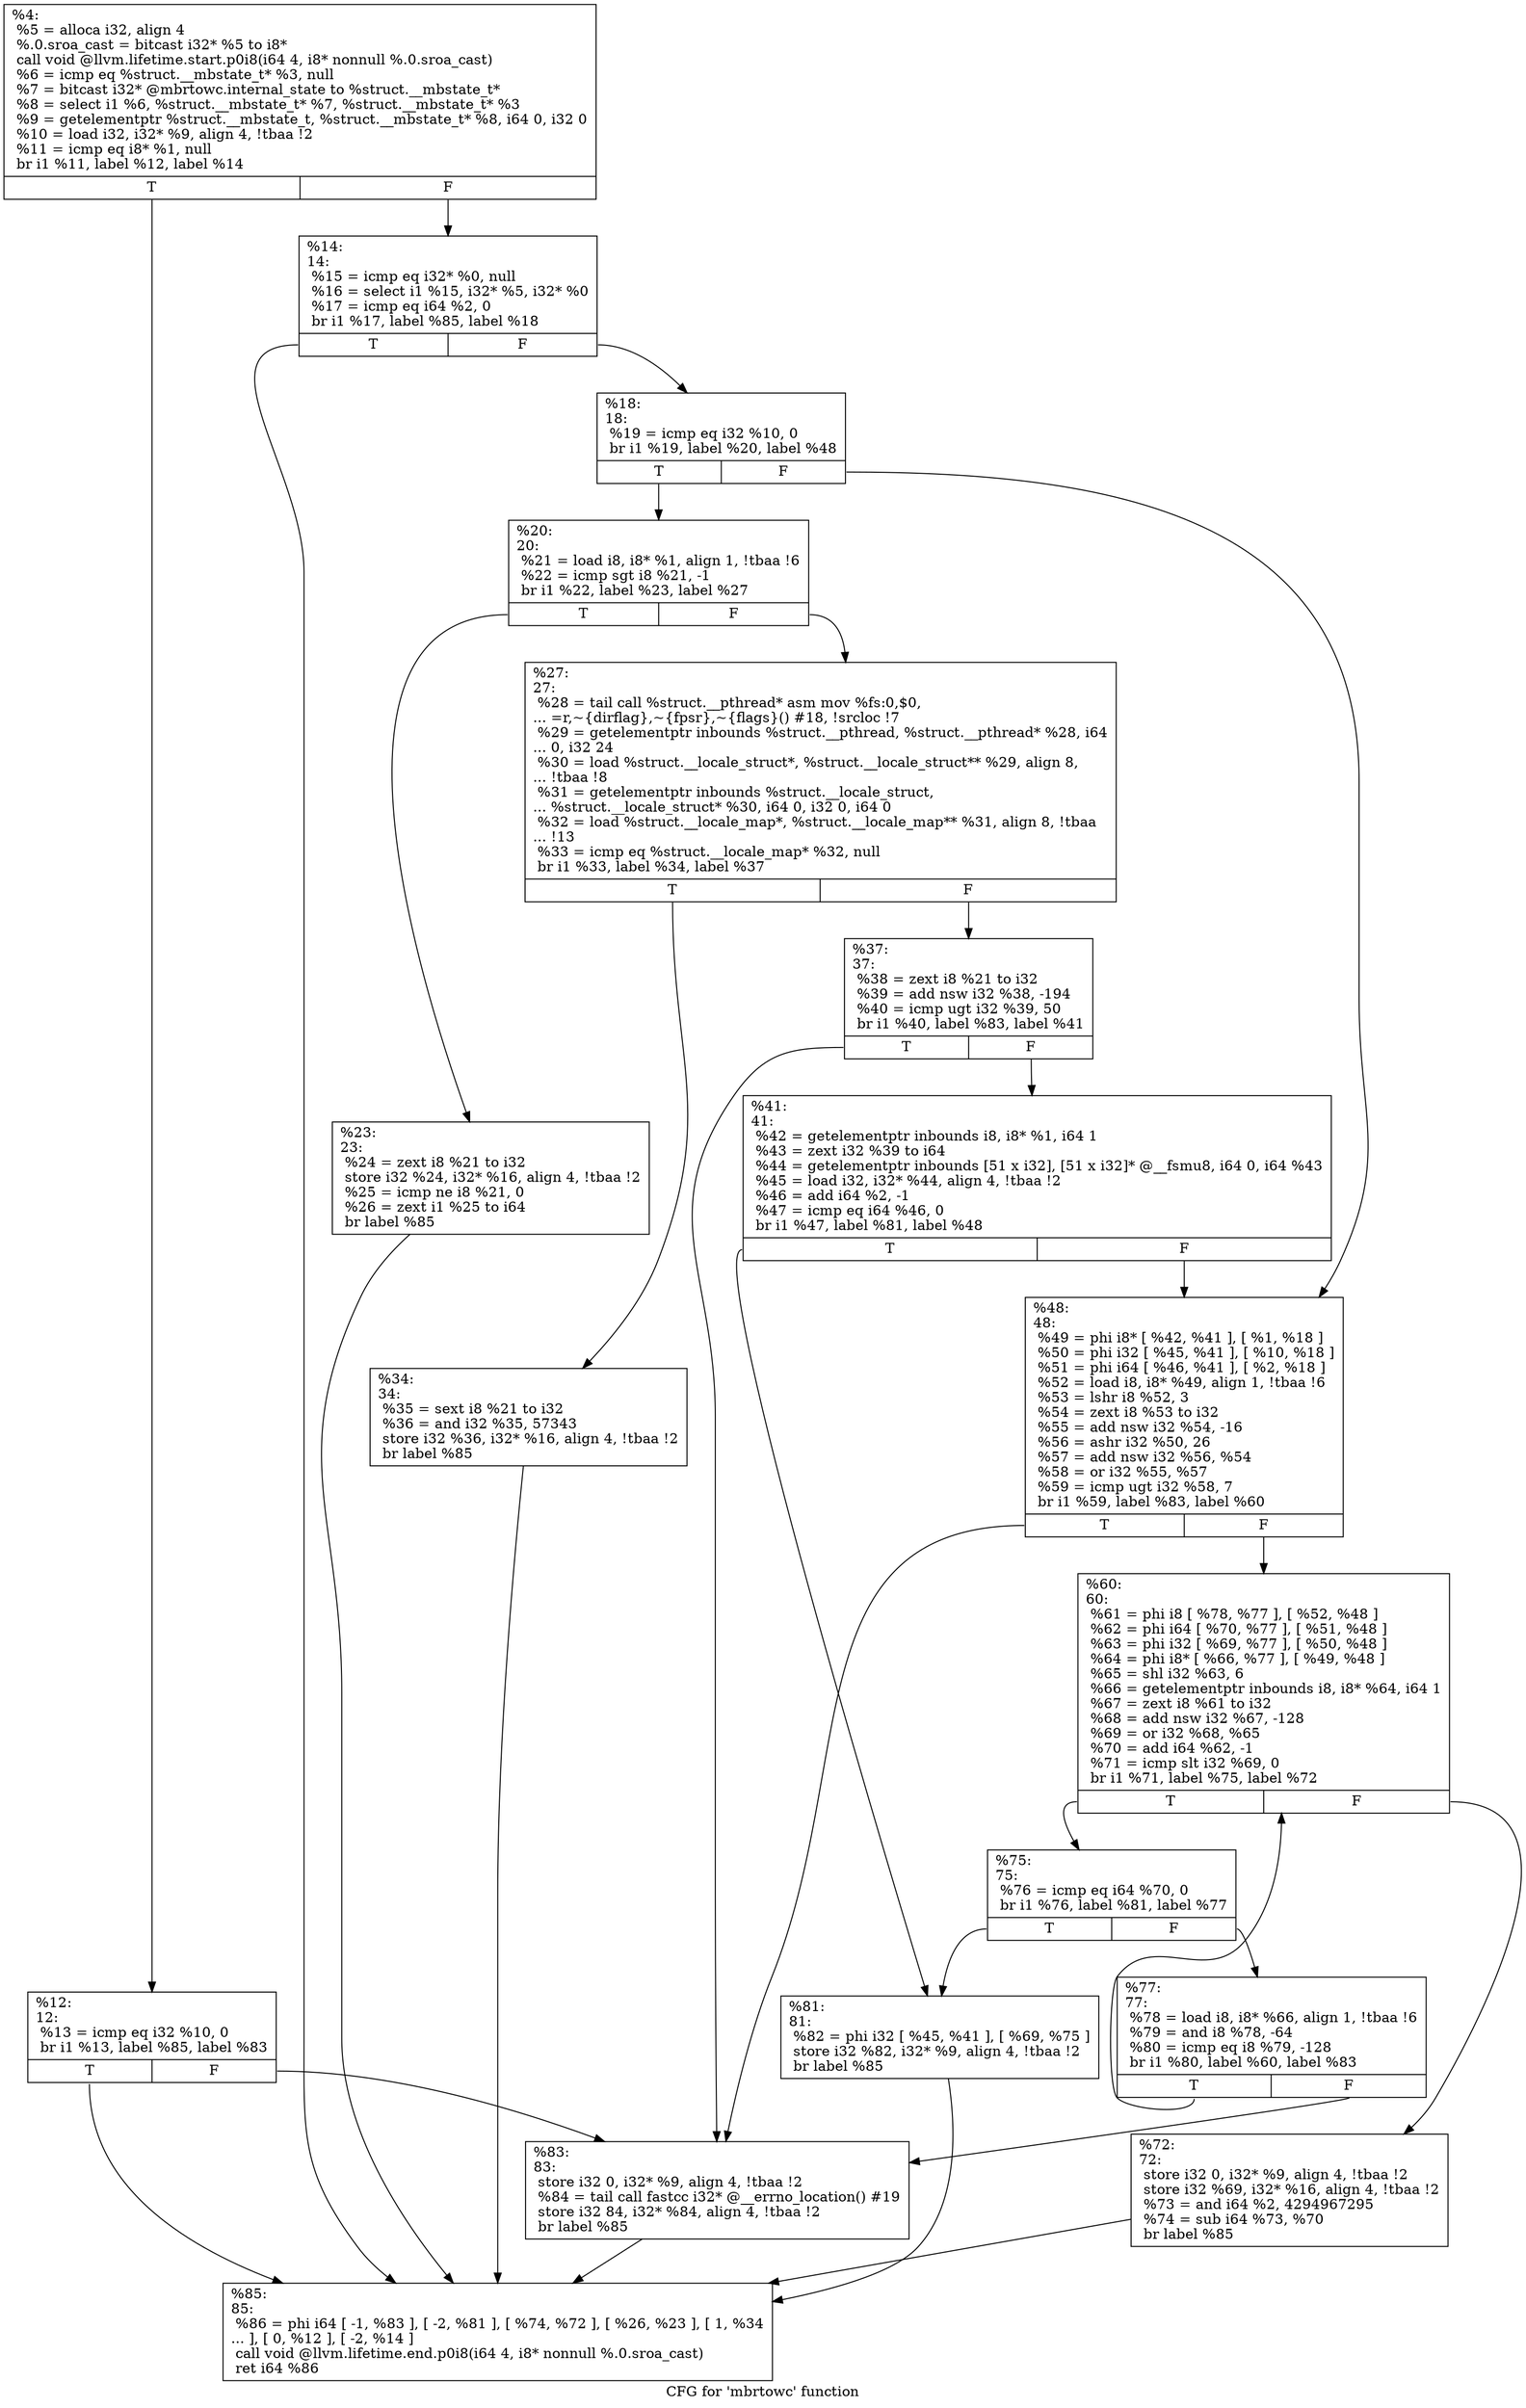digraph "CFG for 'mbrtowc' function" {
	label="CFG for 'mbrtowc' function";

	Node0x2041610 [shape=record,label="{%4:\l  %5 = alloca i32, align 4\l  %.0.sroa_cast = bitcast i32* %5 to i8*\l  call void @llvm.lifetime.start.p0i8(i64 4, i8* nonnull %.0.sroa_cast)\l  %6 = icmp eq %struct.__mbstate_t* %3, null\l  %7 = bitcast i32* @mbrtowc.internal_state to %struct.__mbstate_t*\l  %8 = select i1 %6, %struct.__mbstate_t* %7, %struct.__mbstate_t* %3\l  %9 = getelementptr %struct.__mbstate_t, %struct.__mbstate_t* %8, i64 0, i32 0\l  %10 = load i32, i32* %9, align 4, !tbaa !2\l  %11 = icmp eq i8* %1, null\l  br i1 %11, label %12, label %14\l|{<s0>T|<s1>F}}"];
	Node0x2041610:s0 -> Node0x20416f0;
	Node0x2041610:s1 -> Node0x2041c40;
	Node0x20416f0 [shape=record,label="{%12:\l12:                                               \l  %13 = icmp eq i32 %10, 0\l  br i1 %13, label %85, label %83\l|{<s0>T|<s1>F}}"];
	Node0x20416f0:s0 -> Node0x20420f0;
	Node0x20416f0:s1 -> Node0x20420a0;
	Node0x2041c40 [shape=record,label="{%14:\l14:                                               \l  %15 = icmp eq i32* %0, null\l  %16 = select i1 %15, i32* %5, i32* %0\l  %17 = icmp eq i64 %2, 0\l  br i1 %17, label %85, label %18\l|{<s0>T|<s1>F}}"];
	Node0x2041c40:s0 -> Node0x20420f0;
	Node0x2041c40:s1 -> Node0x2041c90;
	Node0x2041c90 [shape=record,label="{%18:\l18:                                               \l  %19 = icmp eq i32 %10, 0\l  br i1 %19, label %20, label %48\l|{<s0>T|<s1>F}}"];
	Node0x2041c90:s0 -> Node0x2041ce0;
	Node0x2041c90:s1 -> Node0x2041ec0;
	Node0x2041ce0 [shape=record,label="{%20:\l20:                                               \l  %21 = load i8, i8* %1, align 1, !tbaa !6\l  %22 = icmp sgt i8 %21, -1\l  br i1 %22, label %23, label %27\l|{<s0>T|<s1>F}}"];
	Node0x2041ce0:s0 -> Node0x2041d30;
	Node0x2041ce0:s1 -> Node0x2041d80;
	Node0x2041d30 [shape=record,label="{%23:\l23:                                               \l  %24 = zext i8 %21 to i32\l  store i32 %24, i32* %16, align 4, !tbaa !2\l  %25 = icmp ne i8 %21, 0\l  %26 = zext i1 %25 to i64\l  br label %85\l}"];
	Node0x2041d30 -> Node0x20420f0;
	Node0x2041d80 [shape=record,label="{%27:\l27:                                               \l  %28 = tail call %struct.__pthread* asm mov %fs:0,$0,\l... =r,~\{dirflag\},~\{fpsr\},~\{flags\}() #18, !srcloc !7\l  %29 = getelementptr inbounds %struct.__pthread, %struct.__pthread* %28, i64\l... 0, i32 24\l  %30 = load %struct.__locale_struct*, %struct.__locale_struct** %29, align 8,\l... !tbaa !8\l  %31 = getelementptr inbounds %struct.__locale_struct,\l... %struct.__locale_struct* %30, i64 0, i32 0, i64 0\l  %32 = load %struct.__locale_map*, %struct.__locale_map** %31, align 8, !tbaa\l... !13\l  %33 = icmp eq %struct.__locale_map* %32, null\l  br i1 %33, label %34, label %37\l|{<s0>T|<s1>F}}"];
	Node0x2041d80:s0 -> Node0x2041dd0;
	Node0x2041d80:s1 -> Node0x2041e20;
	Node0x2041dd0 [shape=record,label="{%34:\l34:                                               \l  %35 = sext i8 %21 to i32\l  %36 = and i32 %35, 57343\l  store i32 %36, i32* %16, align 4, !tbaa !2\l  br label %85\l}"];
	Node0x2041dd0 -> Node0x20420f0;
	Node0x2041e20 [shape=record,label="{%37:\l37:                                               \l  %38 = zext i8 %21 to i32\l  %39 = add nsw i32 %38, -194\l  %40 = icmp ugt i32 %39, 50\l  br i1 %40, label %83, label %41\l|{<s0>T|<s1>F}}"];
	Node0x2041e20:s0 -> Node0x20420a0;
	Node0x2041e20:s1 -> Node0x2041e70;
	Node0x2041e70 [shape=record,label="{%41:\l41:                                               \l  %42 = getelementptr inbounds i8, i8* %1, i64 1\l  %43 = zext i32 %39 to i64\l  %44 = getelementptr inbounds [51 x i32], [51 x i32]* @__fsmu8, i64 0, i64 %43\l  %45 = load i32, i32* %44, align 4, !tbaa !2\l  %46 = add i64 %2, -1\l  %47 = icmp eq i64 %46, 0\l  br i1 %47, label %81, label %48\l|{<s0>T|<s1>F}}"];
	Node0x2041e70:s0 -> Node0x2042050;
	Node0x2041e70:s1 -> Node0x2041ec0;
	Node0x2041ec0 [shape=record,label="{%48:\l48:                                               \l  %49 = phi i8* [ %42, %41 ], [ %1, %18 ]\l  %50 = phi i32 [ %45, %41 ], [ %10, %18 ]\l  %51 = phi i64 [ %46, %41 ], [ %2, %18 ]\l  %52 = load i8, i8* %49, align 1, !tbaa !6\l  %53 = lshr i8 %52, 3\l  %54 = zext i8 %53 to i32\l  %55 = add nsw i32 %54, -16\l  %56 = ashr i32 %50, 26\l  %57 = add nsw i32 %56, %54\l  %58 = or i32 %55, %57\l  %59 = icmp ugt i32 %58, 7\l  br i1 %59, label %83, label %60\l|{<s0>T|<s1>F}}"];
	Node0x2041ec0:s0 -> Node0x20420a0;
	Node0x2041ec0:s1 -> Node0x2041f10;
	Node0x2041f10 [shape=record,label="{%60:\l60:                                               \l  %61 = phi i8 [ %78, %77 ], [ %52, %48 ]\l  %62 = phi i64 [ %70, %77 ], [ %51, %48 ]\l  %63 = phi i32 [ %69, %77 ], [ %50, %48 ]\l  %64 = phi i8* [ %66, %77 ], [ %49, %48 ]\l  %65 = shl i32 %63, 6\l  %66 = getelementptr inbounds i8, i8* %64, i64 1\l  %67 = zext i8 %61 to i32\l  %68 = add nsw i32 %67, -128\l  %69 = or i32 %68, %65\l  %70 = add i64 %62, -1\l  %71 = icmp slt i32 %69, 0\l  br i1 %71, label %75, label %72\l|{<s0>T|<s1>F}}"];
	Node0x2041f10:s0 -> Node0x2041fb0;
	Node0x2041f10:s1 -> Node0x2041f60;
	Node0x2041f60 [shape=record,label="{%72:\l72:                                               \l  store i32 0, i32* %9, align 4, !tbaa !2\l  store i32 %69, i32* %16, align 4, !tbaa !2\l  %73 = and i64 %2, 4294967295\l  %74 = sub i64 %73, %70\l  br label %85\l}"];
	Node0x2041f60 -> Node0x20420f0;
	Node0x2041fb0 [shape=record,label="{%75:\l75:                                               \l  %76 = icmp eq i64 %70, 0\l  br i1 %76, label %81, label %77\l|{<s0>T|<s1>F}}"];
	Node0x2041fb0:s0 -> Node0x2042050;
	Node0x2041fb0:s1 -> Node0x2042000;
	Node0x2042000 [shape=record,label="{%77:\l77:                                               \l  %78 = load i8, i8* %66, align 1, !tbaa !6\l  %79 = and i8 %78, -64\l  %80 = icmp eq i8 %79, -128\l  br i1 %80, label %60, label %83\l|{<s0>T|<s1>F}}"];
	Node0x2042000:s0 -> Node0x2041f10;
	Node0x2042000:s1 -> Node0x20420a0;
	Node0x2042050 [shape=record,label="{%81:\l81:                                               \l  %82 = phi i32 [ %45, %41 ], [ %69, %75 ]\l  store i32 %82, i32* %9, align 4, !tbaa !2\l  br label %85\l}"];
	Node0x2042050 -> Node0x20420f0;
	Node0x20420a0 [shape=record,label="{%83:\l83:                                               \l  store i32 0, i32* %9, align 4, !tbaa !2\l  %84 = tail call fastcc i32* @__errno_location() #19\l  store i32 84, i32* %84, align 4, !tbaa !2\l  br label %85\l}"];
	Node0x20420a0 -> Node0x20420f0;
	Node0x20420f0 [shape=record,label="{%85:\l85:                                               \l  %86 = phi i64 [ -1, %83 ], [ -2, %81 ], [ %74, %72 ], [ %26, %23 ], [ 1, %34\l... ], [ 0, %12 ], [ -2, %14 ]\l  call void @llvm.lifetime.end.p0i8(i64 4, i8* nonnull %.0.sroa_cast)\l  ret i64 %86\l}"];
}
